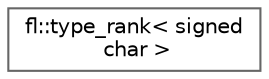 digraph "Graphical Class Hierarchy"
{
 // INTERACTIVE_SVG=YES
 // LATEX_PDF_SIZE
  bgcolor="transparent";
  edge [fontname=Helvetica,fontsize=10,labelfontname=Helvetica,labelfontsize=10];
  node [fontname=Helvetica,fontsize=10,shape=box,height=0.2,width=0.4];
  rankdir="LR";
  Node0 [id="Node000000",label="fl::type_rank\< signed\l char \>",height=0.2,width=0.4,color="grey40", fillcolor="white", style="filled",URL="$d5/d28/structfl_1_1type__rank_3_01signed_01char_01_4.html",tooltip=" "];
}
